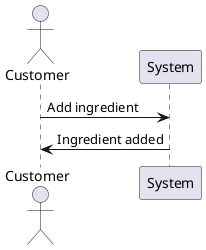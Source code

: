 @startuml
actor Customer
Customer -> System: Add ingredient
System -> Customer: Ingredient added
@enduml